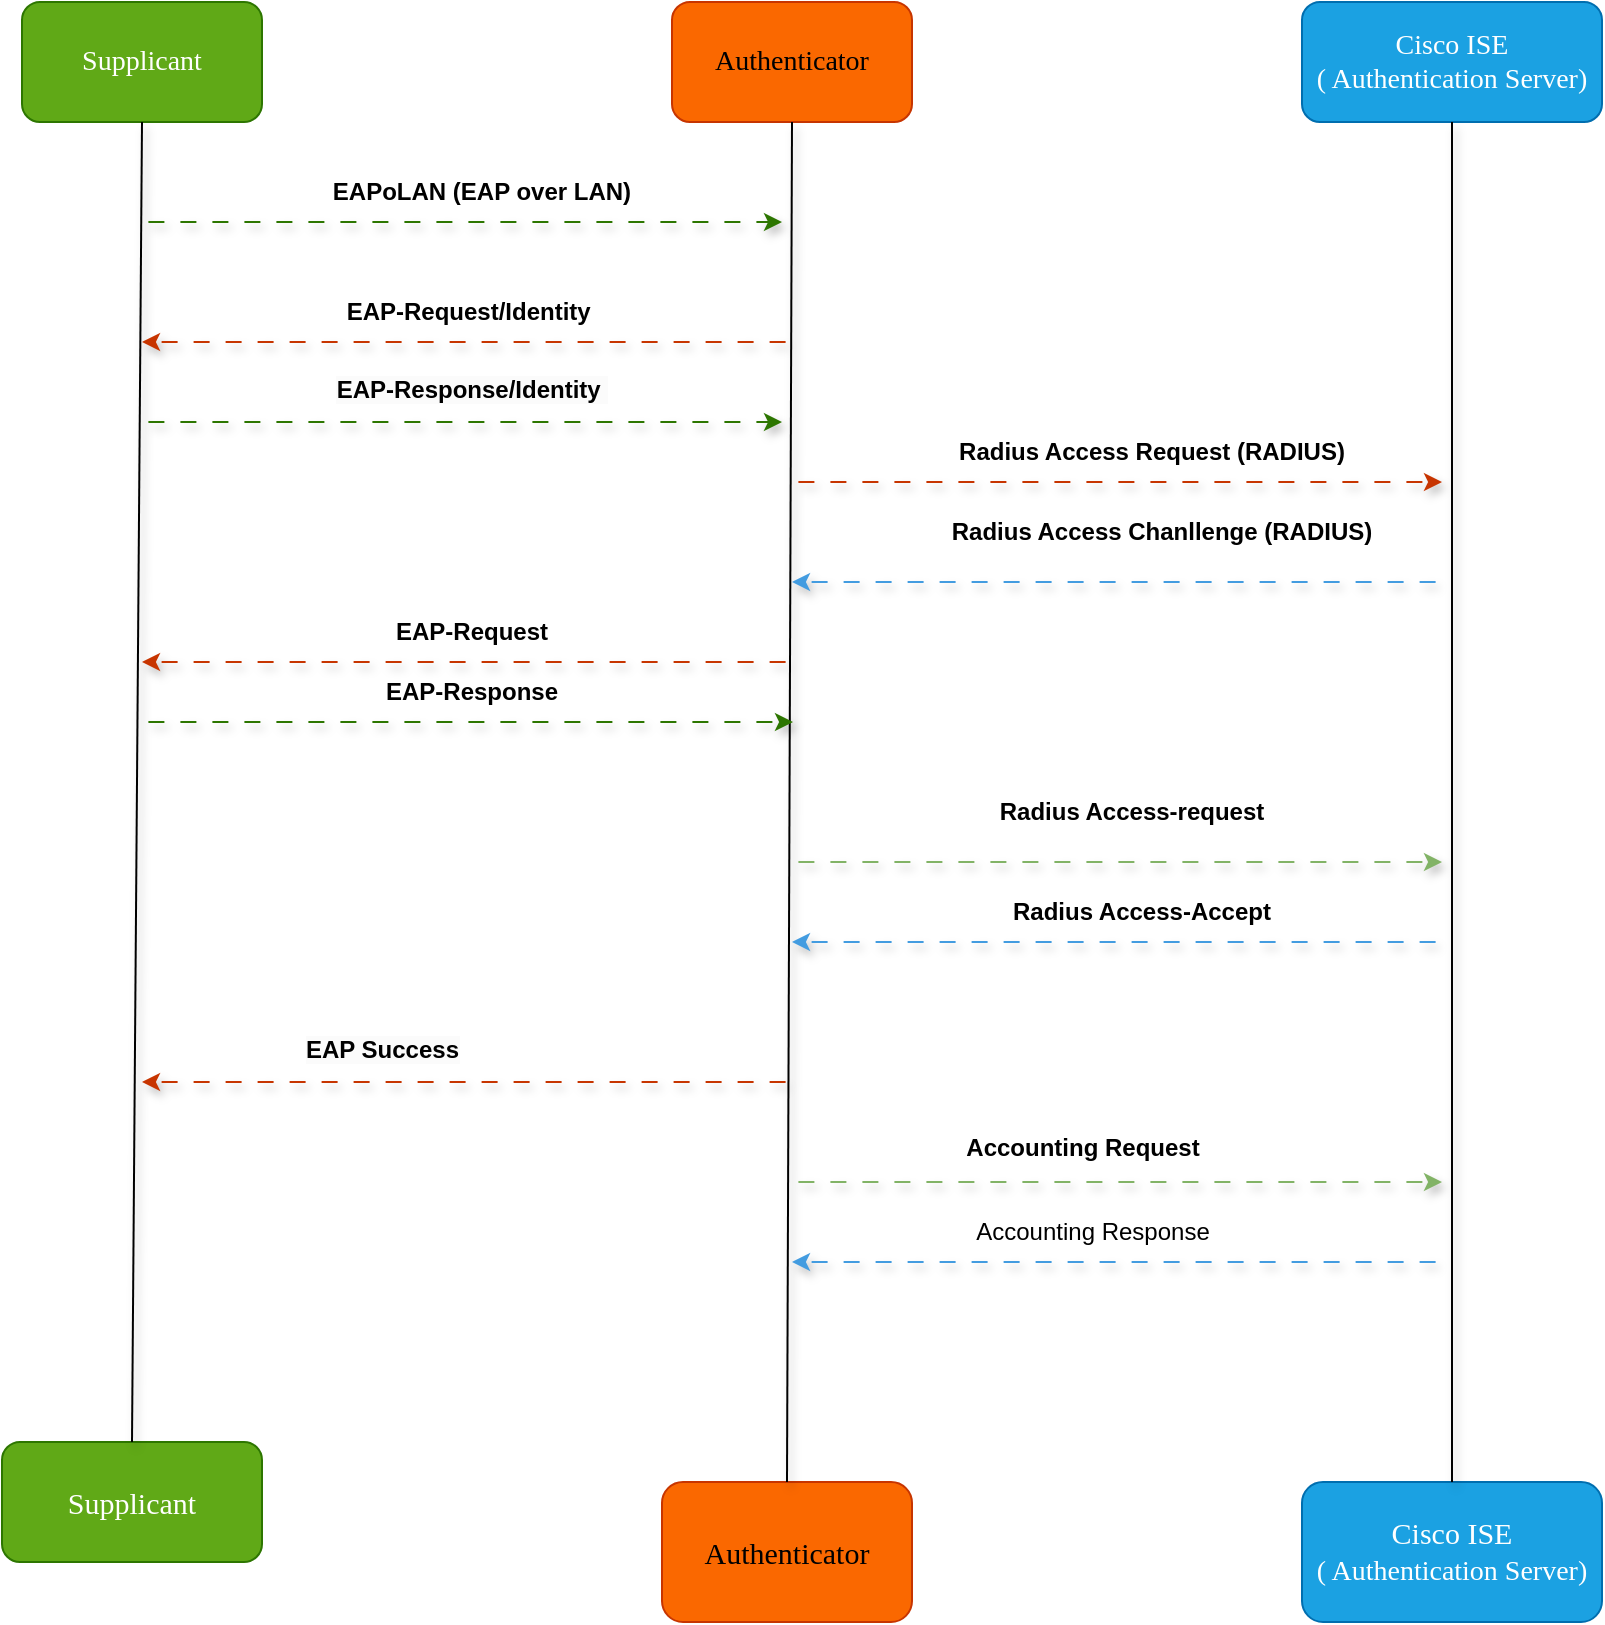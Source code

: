 <mxfile version="24.7.13">
  <diagram name="Page-1" id="75f5sHzMpFJuK_Ih6Fgd">
    <mxGraphModel dx="1363" dy="843" grid="1" gridSize="10" guides="1" tooltips="1" connect="1" arrows="1" fold="1" page="1" pageScale="1" pageWidth="850" pageHeight="1100" math="0" shadow="0">
      <root>
        <mxCell id="0" />
        <mxCell id="1" parent="0" />
        <mxCell id="6NmYGi3LzHl2FKcs8JOB-6" value="&lt;font face=&quot;Tahoma&quot; style=&quot;font-size: 14px;&quot;&gt;Supplicant&lt;/font&gt;" style="rounded=1;whiteSpace=wrap;html=1;fillColor=#60a917;fontColor=#ffffff;strokeColor=#2D7600;" vertex="1" parent="1">
          <mxGeometry x="40" y="60" width="120" height="60" as="geometry" />
        </mxCell>
        <mxCell id="6NmYGi3LzHl2FKcs8JOB-8" value="&lt;font style=&quot;font-size: 14px;&quot;&gt;Authenticator&lt;/font&gt;" style="rounded=1;whiteSpace=wrap;html=1;fillColor=#fa6800;fontColor=#000000;strokeColor=#C73500;fontFamily=Tahoma;" vertex="1" parent="1">
          <mxGeometry x="365" y="60" width="120" height="60" as="geometry" />
        </mxCell>
        <mxCell id="6NmYGi3LzHl2FKcs8JOB-9" value="&lt;font style=&quot;font-size: 15px;&quot;&gt;Supplicant&lt;/font&gt;" style="rounded=1;whiteSpace=wrap;html=1;fontFamily=Tahoma;fillColor=#60a917;fontColor=#ffffff;strokeColor=#2D7600;" vertex="1" parent="1">
          <mxGeometry x="30" y="780" width="130" height="60" as="geometry" />
        </mxCell>
        <mxCell id="6NmYGi3LzHl2FKcs8JOB-10" value="&lt;font style=&quot;font-size: 15px;&quot;&gt;Authenticator&lt;/font&gt;" style="rounded=1;whiteSpace=wrap;html=1;fontFamily=Tahoma;fillColor=#fa6800;fontColor=#000000;strokeColor=#C73500;" vertex="1" parent="1">
          <mxGeometry x="360" y="800" width="125" height="70" as="geometry" />
        </mxCell>
        <mxCell id="6NmYGi3LzHl2FKcs8JOB-13" value="" style="endArrow=none;html=1;rounded=0;entryX=0.5;entryY=1;entryDx=0;entryDy=0;exitX=0.5;exitY=0;exitDx=0;exitDy=0;targetPerimeterSpacing=0;shadow=1;" edge="1" parent="1" source="6NmYGi3LzHl2FKcs8JOB-9" target="6NmYGi3LzHl2FKcs8JOB-6">
          <mxGeometry width="50" height="50" relative="1" as="geometry">
            <mxPoint x="60" y="250" as="sourcePoint" />
            <mxPoint x="110" y="200" as="targetPoint" />
          </mxGeometry>
        </mxCell>
        <mxCell id="6NmYGi3LzHl2FKcs8JOB-14" value="" style="endArrow=none;html=1;rounded=0;exitX=0.5;exitY=0;exitDx=0;exitDy=0;entryX=0.5;entryY=1;entryDx=0;entryDy=0;shadow=1;" edge="1" parent="1" source="6NmYGi3LzHl2FKcs8JOB-10" target="6NmYGi3LzHl2FKcs8JOB-8">
          <mxGeometry width="50" height="50" relative="1" as="geometry">
            <mxPoint x="424.58" y="570" as="sourcePoint" />
            <mxPoint x="425" y="180" as="targetPoint" />
          </mxGeometry>
        </mxCell>
        <mxCell id="6NmYGi3LzHl2FKcs8JOB-16" value="&lt;font style=&quot;font-size: 14px;&quot;&gt;Cisco ISE&lt;/font&gt;&lt;div&gt;&lt;font style=&quot;font-size: 14px;&quot;&gt;( Authentication Server)&lt;/font&gt;&lt;/div&gt;" style="rounded=1;whiteSpace=wrap;html=1;fillColor=#1ba1e2;fontColor=#ffffff;strokeColor=#006EAF;fontFamily=Tahoma;" vertex="1" parent="1">
          <mxGeometry x="680" y="60" width="150" height="60" as="geometry" />
        </mxCell>
        <mxCell id="6NmYGi3LzHl2FKcs8JOB-17" value="&lt;font style=&quot;font-size: 15px;&quot;&gt;Cisco ISE&lt;/font&gt;&lt;div&gt;&lt;font style=&quot;font-size: 15px;&quot;&gt;&lt;span style=&quot;font-size: 14px;&quot;&gt;( Authentication Server)&lt;/span&gt;&lt;br&gt;&lt;/font&gt;&lt;/div&gt;" style="rounded=1;whiteSpace=wrap;html=1;fontFamily=Tahoma;fillColor=#1ba1e2;fontColor=#ffffff;strokeColor=#006EAF;" vertex="1" parent="1">
          <mxGeometry x="680" y="800" width="150" height="70" as="geometry" />
        </mxCell>
        <mxCell id="6NmYGi3LzHl2FKcs8JOB-18" value="" style="endArrow=none;html=1;rounded=0;entryX=0.5;entryY=1;entryDx=0;entryDy=0;exitX=0.5;exitY=0;exitDx=0;exitDy=0;shadow=1;" edge="1" parent="1" source="6NmYGi3LzHl2FKcs8JOB-17" target="6NmYGi3LzHl2FKcs8JOB-16">
          <mxGeometry width="50" height="50" relative="1" as="geometry">
            <mxPoint x="739.58" y="570" as="sourcePoint" />
            <mxPoint x="739.58" y="150" as="targetPoint" />
          </mxGeometry>
        </mxCell>
        <mxCell id="6NmYGi3LzHl2FKcs8JOB-19" value="" style="endArrow=classic;html=1;rounded=0;fillColor=#60a917;strokeColor=#2D7600;flowAnimation=1;shadow=1;" edge="1" parent="1">
          <mxGeometry width="50" height="50" relative="1" as="geometry">
            <mxPoint x="100" y="170" as="sourcePoint" />
            <mxPoint x="420" y="170" as="targetPoint" />
          </mxGeometry>
        </mxCell>
        <mxCell id="6NmYGi3LzHl2FKcs8JOB-20" value="" style="endArrow=classic;html=1;rounded=0;fillColor=#fa6800;flowAnimation=1;strokeColor=#C73500;shadow=1;" edge="1" parent="1">
          <mxGeometry width="50" height="50" relative="1" as="geometry">
            <mxPoint x="425" y="230" as="sourcePoint" />
            <mxPoint x="100" y="230" as="targetPoint" />
          </mxGeometry>
        </mxCell>
        <mxCell id="6NmYGi3LzHl2FKcs8JOB-21" value="" style="endArrow=classic;html=1;rounded=0;flowAnimation=1;fillColor=#60a917;strokeColor=#2D7600;shadow=1;" edge="1" parent="1">
          <mxGeometry width="50" height="50" relative="1" as="geometry">
            <mxPoint x="100" y="270" as="sourcePoint" />
            <mxPoint x="420" y="270" as="targetPoint" />
          </mxGeometry>
        </mxCell>
        <mxCell id="6NmYGi3LzHl2FKcs8JOB-22" value="" style="endArrow=classic;html=1;rounded=0;fillColor=#fa6800;strokeColor=#C73500;flowAnimation=1;shadow=1;" edge="1" parent="1">
          <mxGeometry width="50" height="50" relative="1" as="geometry">
            <mxPoint x="425" y="300" as="sourcePoint" />
            <mxPoint x="750" y="300" as="targetPoint" />
          </mxGeometry>
        </mxCell>
        <mxCell id="6NmYGi3LzHl2FKcs8JOB-24" value="" style="endArrow=classic;html=1;rounded=0;fillColor=#fa6800;strokeColor=#C73500;flowAnimation=1;shadow=1;" edge="1" parent="1">
          <mxGeometry width="50" height="50" relative="1" as="geometry">
            <mxPoint x="425" y="390" as="sourcePoint" />
            <mxPoint x="100" y="390" as="targetPoint" />
          </mxGeometry>
        </mxCell>
        <mxCell id="6NmYGi3LzHl2FKcs8JOB-25" value="" style="endArrow=classic;html=1;rounded=0;fillColor=#60a917;strokeColor=#2D7600;flowAnimation=1;shadow=1;" edge="1" parent="1">
          <mxGeometry width="50" height="50" relative="1" as="geometry">
            <mxPoint x="100" y="420" as="sourcePoint" />
            <mxPoint x="425.5" y="420" as="targetPoint" />
          </mxGeometry>
        </mxCell>
        <mxCell id="6NmYGi3LzHl2FKcs8JOB-26" value="" style="endArrow=classic;html=1;rounded=0;fillColor=#dae8fc;strokeColor=#439CE0;flowAnimation=1;shadow=1;" edge="1" parent="1">
          <mxGeometry width="50" height="50" relative="1" as="geometry">
            <mxPoint x="750" y="350" as="sourcePoint" />
            <mxPoint x="425" y="350" as="targetPoint" />
          </mxGeometry>
        </mxCell>
        <mxCell id="6NmYGi3LzHl2FKcs8JOB-27" value="" style="endArrow=classic;html=1;rounded=0;fillColor=#d5e8d4;strokeColor=#82b366;flowAnimation=1;shadow=1;" edge="1" parent="1">
          <mxGeometry width="50" height="50" relative="1" as="geometry">
            <mxPoint x="425" y="490" as="sourcePoint" />
            <mxPoint x="750" y="490" as="targetPoint" />
          </mxGeometry>
        </mxCell>
        <mxCell id="6NmYGi3LzHl2FKcs8JOB-28" value="" style="endArrow=classic;html=1;rounded=0;fillColor=#ffe6cc;strokeColor=#439CE0;flowAnimation=1;shadow=1;" edge="1" parent="1">
          <mxGeometry width="50" height="50" relative="1" as="geometry">
            <mxPoint x="750" y="530" as="sourcePoint" />
            <mxPoint x="425" y="530" as="targetPoint" />
          </mxGeometry>
        </mxCell>
        <mxCell id="6NmYGi3LzHl2FKcs8JOB-30" value="" style="endArrow=classic;html=1;rounded=0;fillColor=#fa6800;strokeColor=#C73500;flowAnimation=1;shadow=1;" edge="1" parent="1">
          <mxGeometry width="50" height="50" relative="1" as="geometry">
            <mxPoint x="425" y="600" as="sourcePoint" />
            <mxPoint x="100" y="600" as="targetPoint" />
          </mxGeometry>
        </mxCell>
        <mxCell id="6NmYGi3LzHl2FKcs8JOB-31" value="EAPoLAN (EAP over LAN)" style="text;strokeColor=none;align=center;fillColor=none;html=1;verticalAlign=middle;whiteSpace=wrap;rounded=0;fontStyle=1" vertex="1" parent="1">
          <mxGeometry x="190" y="140" width="160" height="30" as="geometry" />
        </mxCell>
        <mxCell id="6NmYGi3LzHl2FKcs8JOB-32" value="EAP-Request/Identity&amp;nbsp;" style="text;strokeColor=none;align=center;fillColor=none;html=1;verticalAlign=middle;whiteSpace=wrap;rounded=0;fontStyle=1" vertex="1" parent="1">
          <mxGeometry x="140" y="200" width="250" height="30" as="geometry" />
        </mxCell>
        <mxCell id="6NmYGi3LzHl2FKcs8JOB-34" value="&lt;span style=&quot;color: rgb(0, 0, 0); font-family: Helvetica; font-size: 12px; font-style: normal; font-variant-ligatures: normal; font-variant-caps: normal; letter-spacing: normal; orphans: 2; text-indent: 0px; text-transform: none; widows: 2; word-spacing: 0px; -webkit-text-stroke-width: 0px; white-space: normal; background-color: rgb(251, 251, 251); text-decoration-thickness: initial; text-decoration-style: initial; text-decoration-color: initial; float: none; display: inline !important;&quot;&gt;EAP-Response/Identity&amp;nbsp;&lt;/span&gt;" style="text;whiteSpace=wrap;html=1;align=center;fontStyle=1" vertex="1" parent="1">
          <mxGeometry x="125" y="240" width="280" height="20" as="geometry" />
        </mxCell>
        <mxCell id="6NmYGi3LzHl2FKcs8JOB-35" value="Radius Access Request (RADIUS)" style="text;strokeColor=none;align=center;fillColor=none;html=1;verticalAlign=middle;whiteSpace=wrap;rounded=0;fontStyle=1" vertex="1" parent="1">
          <mxGeometry x="505" y="270" width="200" height="30" as="geometry" />
        </mxCell>
        <mxCell id="6NmYGi3LzHl2FKcs8JOB-36" value="Radius Access Chanllenge (RADIUS)" style="text;strokeColor=none;align=center;fillColor=none;html=1;verticalAlign=middle;whiteSpace=wrap;rounded=0;fontStyle=1" vertex="1" parent="1">
          <mxGeometry x="495" y="310" width="230" height="30" as="geometry" />
        </mxCell>
        <mxCell id="6NmYGi3LzHl2FKcs8JOB-37" value="EAP-Request" style="text;strokeColor=none;align=center;fillColor=none;html=1;verticalAlign=middle;whiteSpace=wrap;rounded=0;fontStyle=1" vertex="1" parent="1">
          <mxGeometry x="190" y="360" width="150" height="30" as="geometry" />
        </mxCell>
        <mxCell id="6NmYGi3LzHl2FKcs8JOB-38" value="EAP-Response" style="text;strokeColor=none;align=center;fillColor=none;html=1;verticalAlign=middle;whiteSpace=wrap;rounded=0;fontStyle=1" vertex="1" parent="1">
          <mxGeometry x="190" y="390" width="150" height="30" as="geometry" />
        </mxCell>
        <mxCell id="6NmYGi3LzHl2FKcs8JOB-42" value="Radius Access-request" style="text;strokeColor=none;align=center;fillColor=none;html=1;verticalAlign=middle;whiteSpace=wrap;rounded=0;fontStyle=1;fontSize=12;" vertex="1" parent="1">
          <mxGeometry x="520" y="450" width="150" height="30" as="geometry" />
        </mxCell>
        <mxCell id="6NmYGi3LzHl2FKcs8JOB-43" value="Radius Access-Accept" style="text;strokeColor=none;align=center;fillColor=none;html=1;verticalAlign=middle;whiteSpace=wrap;rounded=0;fontStyle=1" vertex="1" parent="1">
          <mxGeometry x="485" y="500" width="230" height="30" as="geometry" />
        </mxCell>
        <mxCell id="6NmYGi3LzHl2FKcs8JOB-47" value="&lt;span style=&quot;color: rgb(0, 0, 0); font-family: Helvetica; font-size: 12px; font-style: normal; font-variant-ligatures: normal; font-variant-caps: normal; letter-spacing: normal; orphans: 2; text-align: center; text-indent: 0px; text-transform: none; widows: 2; word-spacing: 0px; -webkit-text-stroke-width: 0px; white-space: normal; background-color: rgb(251, 251, 251); text-decoration-thickness: initial; text-decoration-style: initial; text-decoration-color: initial; float: none; display: inline !important;&quot;&gt;EAP Success&lt;/span&gt;" style="text;whiteSpace=wrap;html=1;fontStyle=1" vertex="1" parent="1">
          <mxGeometry x="180" y="570" width="250" height="40" as="geometry" />
        </mxCell>
        <mxCell id="6NmYGi3LzHl2FKcs8JOB-48" value="" style="endArrow=classic;html=1;rounded=0;fillColor=#d5e8d4;strokeColor=#82b366;flowAnimation=1;shadow=1;" edge="1" parent="1">
          <mxGeometry width="50" height="50" relative="1" as="geometry">
            <mxPoint x="425" y="650" as="sourcePoint" />
            <mxPoint x="750" y="650" as="targetPoint" />
          </mxGeometry>
        </mxCell>
        <mxCell id="6NmYGi3LzHl2FKcs8JOB-49" value="" style="endArrow=classic;html=1;rounded=0;fillColor=#ffe6cc;strokeColor=#439CE0;flowAnimation=1;shadow=1;" edge="1" parent="1">
          <mxGeometry width="50" height="50" relative="1" as="geometry">
            <mxPoint x="750" y="690" as="sourcePoint" />
            <mxPoint x="425" y="690" as="targetPoint" />
          </mxGeometry>
        </mxCell>
        <mxCell id="6NmYGi3LzHl2FKcs8JOB-51" value="&lt;b&gt;Accounting Request&lt;/b&gt;" style="text;html=1;align=center;verticalAlign=middle;resizable=0;points=[];autosize=1;strokeColor=none;fillColor=none;" vertex="1" parent="1">
          <mxGeometry x="500" y="618" width="140" height="30" as="geometry" />
        </mxCell>
        <mxCell id="6NmYGi3LzHl2FKcs8JOB-56" value="Accounting Response" style="text;html=1;align=center;verticalAlign=middle;resizable=0;points=[];autosize=1;strokeColor=none;fillColor=none;" vertex="1" parent="1">
          <mxGeometry x="505" y="660" width="140" height="30" as="geometry" />
        </mxCell>
      </root>
    </mxGraphModel>
  </diagram>
</mxfile>
